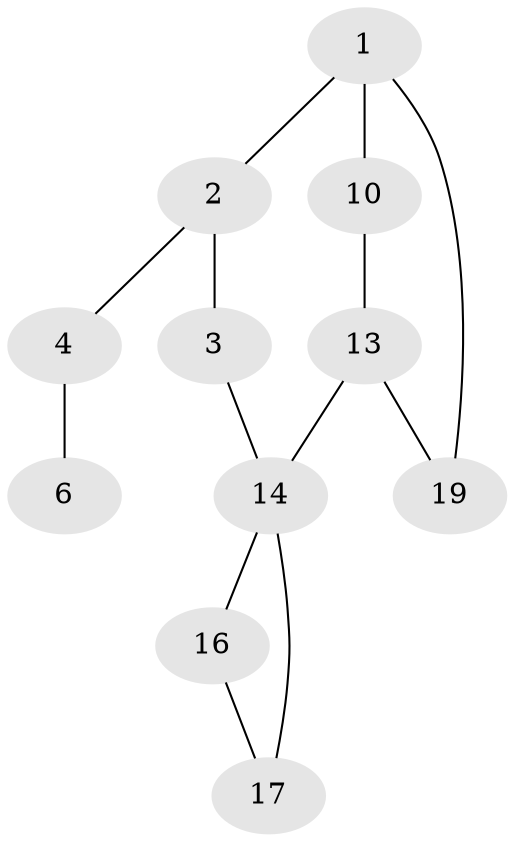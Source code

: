 // Generated by graph-tools (version 1.1) at 2025/46/02/15/25 05:46:28]
// undirected, 11 vertices, 13 edges
graph export_dot {
graph [start="1"]
  node [color=gray90,style=filled];
  1 [super="+5"];
  2;
  3 [super="+20"];
  4 [super="+7+9"];
  6 [super="+8+11"];
  10 [super="+12"];
  13 [super="+15"];
  14;
  16 [super="+18"];
  17 [super="+7"];
  19 [super="+11"];
  1 -- 2;
  1 -- 10;
  1 -- 19;
  2 -- 3;
  2 -- 4;
  3 -- 14;
  4 -- 6;
  10 -- 13;
  13 -- 14;
  13 -- 19;
  14 -- 16;
  14 -- 17;
  16 -- 17;
}
